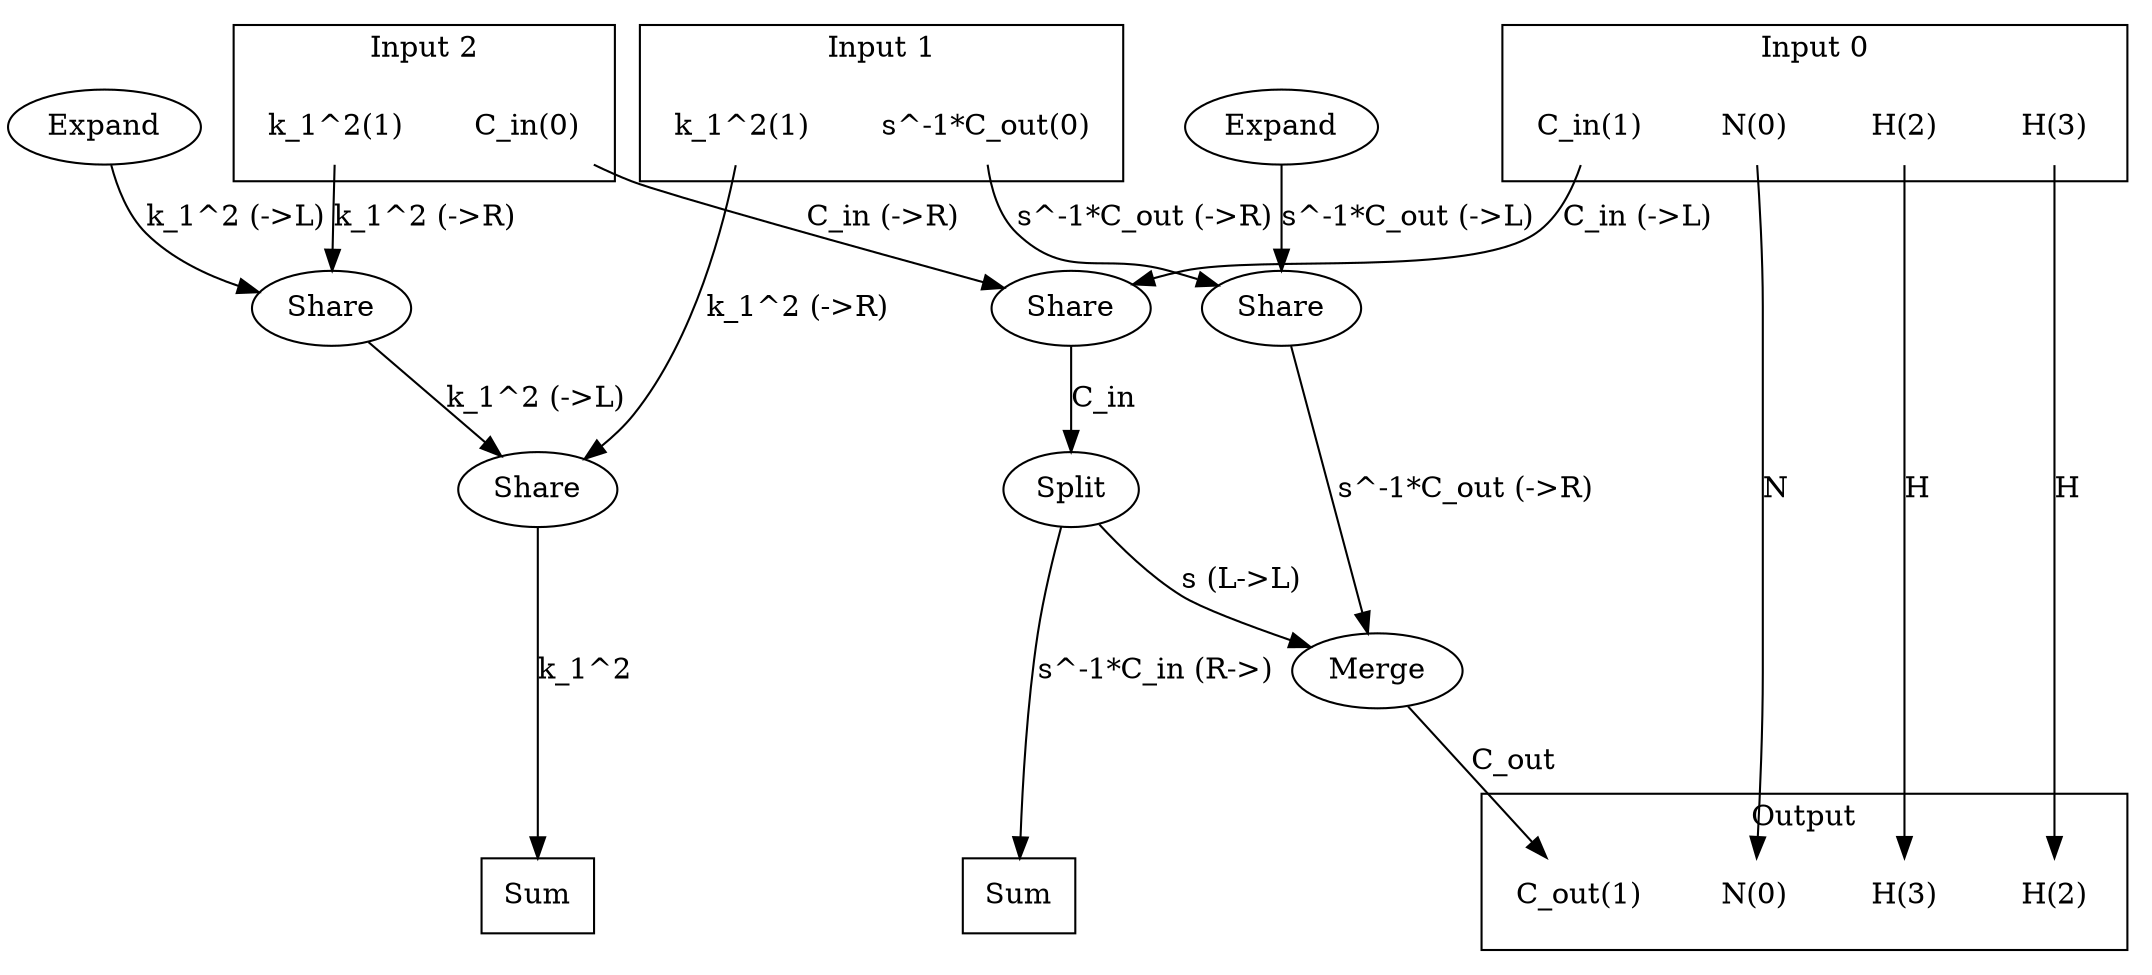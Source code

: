 digraph kernel_generated {
newrank = true;
op_0x560419917320 [label="Share"];
op_0x560419917370 [label="Share"];
op_0x560419917460 [label="Share"];
op_0x5604199174b0 [label="Share"];
op_0x560419917778 [label="Expand"];
op_0x5604199177b8 [label="Expand"];
op_0x560419918a60 [label="Split"];
op_0x5604199197c0 [label="Merge"];
reduce_0x7fc32c003cc0 [label="Sum", shape=box];
reduce_0x7fc32c007668 [label="Sum", shape=box];
subgraph cluster_out {
label = "Output";
out_0 [label="N(0)", shape=none];
out_1 [label="C_out(1)", shape=none];
out_2 [label="H(2)", shape=none];
out_3 [label="H(3)", shape=none];
}
{ rank = same;
reduce_0x7fc32c003cc0;
reduce_0x7fc32c007668;
out_0;
out_1;
out_2;
out_3;
}
subgraph cluster_in_0 {
label = "Input 0";
in_0_0 [label="N(0)", shape=none];
in_0_1 [label="C_in(1)", shape=none];
in_0_2 [label="H(2)", shape=none];
in_0_3 [label="H(3)", shape=none];
}
subgraph cluster_in_1 {
label = "Input 1";
in_1_0 [label="s^-1*C_out(0)", shape=none];
in_1_1 [label="k_1^2(1)", shape=none];
}
subgraph cluster_in_2 {
label = "Input 2";
in_2_0 [label="C_in(0)", shape=none];
in_2_1 [label="k_1^2(1)", shape=none];
}
{ rank = same;
in_0_0;
in_0_1;
in_0_2;
in_0_3;
in_1_0;
in_1_1;
in_2_0;
in_2_1;
}
in_0_0 -> out_0 [label="N"];
in_0_1 -> op_0x5604199174b0 [label="C_in (->L)"];
in_0_2 -> out_3 [label="H"];
in_0_3 -> out_2 [label="H"];
in_1_0 -> op_0x560419917370 [label="s^-1*C_out (->R)"];
in_1_1 -> op_0x560419917320 [label="k_1^2 (->R)"];
in_2_0 -> op_0x5604199174b0 [label="C_in (->R)"];
in_2_1 -> op_0x560419917460 [label="k_1^2 (->R)"];
op_0x5604199197c0 -> out_1 [label="C_out"];
op_0x560419917460 -> op_0x560419917320 [label="k_1^2 (->L)"];
op_0x560419917778 -> op_0x560419917370 [label="s^-1*C_out (->L)"];
op_0x5604199177b8 -> op_0x560419917460 [label="k_1^2 (->L)"];
op_0x5604199174b0 -> op_0x560419918a60 [label="C_in"];
op_0x560419918a60 -> op_0x5604199197c0 [label="s (L->L)"];
op_0x560419917370 -> op_0x5604199197c0 [label="s^-1*C_out (->R)"];
op_0x560419917320 -> reduce_0x7fc32c003cc0 [label="k_1^2"];
op_0x560419918a60 -> reduce_0x7fc32c007668 [label="s^-1*C_in (R->)"];
}
